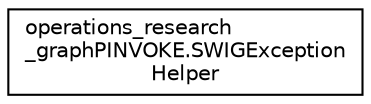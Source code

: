 digraph "Graphical Class Hierarchy"
{
 // LATEX_PDF_SIZE
  edge [fontname="Helvetica",fontsize="10",labelfontname="Helvetica",labelfontsize="10"];
  node [fontname="Helvetica",fontsize="10",shape=record];
  rankdir="LR";
  Node0 [label="operations_research\l_graphPINVOKE.SWIGException\lHelper",height=0.2,width=0.4,color="black", fillcolor="white", style="filled",URL="$classGoogle_1_1OrTools_1_1Graph_1_1operations__research__graphPINVOKE_1_1SWIGExceptionHelper.html",tooltip=" "];
}
